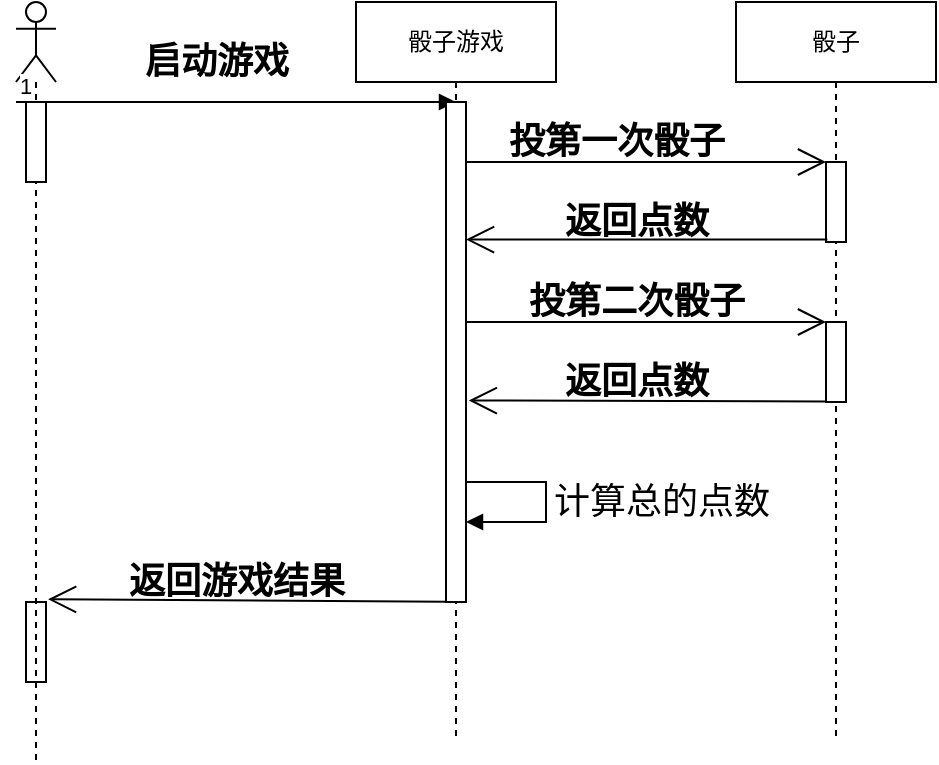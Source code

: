 <mxfile>
    <diagram id="mpY4MLLlgeedfshHXZ-U" name="第 1 页">
        <mxGraphModel dx="877" dy="392" grid="1" gridSize="10" guides="1" tooltips="1" connect="1" arrows="1" fold="1" page="1" pageScale="1" pageWidth="827" pageHeight="1169" math="0" shadow="0">
            <root>
                <mxCell id="0"/>
                <mxCell id="1" parent="0"/>
                <mxCell id="3" value="" style="shape=umlLifeline;participant=umlActor;perimeter=lifelinePerimeter;whiteSpace=wrap;html=1;container=1;collapsible=0;recursiveResize=0;verticalAlign=top;spacingTop=36;outlineConnect=0;" vertex="1" parent="1">
                    <mxGeometry x="40" y="40" width="20" height="380" as="geometry"/>
                </mxCell>
                <mxCell id="4" value="" style="html=1;points=[];perimeter=orthogonalPerimeter;" vertex="1" parent="3">
                    <mxGeometry x="5" y="50" width="10" height="40" as="geometry"/>
                </mxCell>
                <mxCell id="10" value="" style="endArrow=block;endFill=1;html=1;edgeStyle=orthogonalEdgeStyle;align=left;verticalAlign=top;" edge="1" parent="3">
                    <mxGeometry x="-1" relative="1" as="geometry">
                        <mxPoint y="50" as="sourcePoint"/>
                        <mxPoint x="220" y="50" as="targetPoint"/>
                    </mxGeometry>
                </mxCell>
                <mxCell id="11" value="1" style="edgeLabel;resizable=0;html=1;align=left;verticalAlign=bottom;" connectable="0" vertex="1" parent="10">
                    <mxGeometry x="-1" relative="1" as="geometry"/>
                </mxCell>
                <mxCell id="31" value="" style="html=1;points=[];perimeter=orthogonalPerimeter;fontFamily=Helvetica;fontSize=18;fontColor=default;fillColor=none;gradientColor=none;" vertex="1" parent="3">
                    <mxGeometry x="5" y="300" width="10" height="40" as="geometry"/>
                </mxCell>
                <mxCell id="5" value="骰子游戏" style="shape=umlLifeline;perimeter=lifelinePerimeter;whiteSpace=wrap;html=1;container=1;collapsible=0;recursiveResize=0;outlineConnect=0;" vertex="1" parent="1">
                    <mxGeometry x="210" y="40" width="100" height="370" as="geometry"/>
                </mxCell>
                <mxCell id="7" value="" style="html=1;points=[];perimeter=orthogonalPerimeter;" vertex="1" parent="5">
                    <mxGeometry x="45" y="50" width="10" height="250" as="geometry"/>
                </mxCell>
                <mxCell id="29" value="计算总的点数" style="edgeStyle=orthogonalEdgeStyle;html=1;align=left;spacingLeft=2;endArrow=block;rounded=0;fontFamily=Helvetica;fontSize=18;fontColor=default;" edge="1" target="7" parent="5">
                    <mxGeometry relative="1" as="geometry">
                        <mxPoint x="55" y="240" as="sourcePoint"/>
                        <Array as="points">
                            <mxPoint x="95" y="240"/>
                            <mxPoint x="95" y="260"/>
                        </Array>
                        <mxPoint x="60" y="270" as="targetPoint"/>
                    </mxGeometry>
                </mxCell>
                <mxCell id="6" value="骰子" style="shape=umlLifeline;perimeter=lifelinePerimeter;whiteSpace=wrap;html=1;container=1;collapsible=0;recursiveResize=0;outlineConnect=0;" vertex="1" parent="1">
                    <mxGeometry x="400" y="40" width="100" height="370" as="geometry"/>
                </mxCell>
                <mxCell id="16" value="" style="html=1;points=[];perimeter=orthogonalPerimeter;fontSize=18;" vertex="1" parent="6">
                    <mxGeometry x="45" y="80" width="10" height="40" as="geometry"/>
                </mxCell>
                <mxCell id="25" value="" style="html=1;points=[];perimeter=orthogonalPerimeter;fontSize=18;" vertex="1" parent="6">
                    <mxGeometry x="45" y="160" width="10" height="40" as="geometry"/>
                </mxCell>
                <mxCell id="24" value="" style="endArrow=open;endFill=1;endSize=12;html=1;fontSize=18;" edge="1" parent="6">
                    <mxGeometry width="160" relative="1" as="geometry">
                        <mxPoint x="-135" y="160" as="sourcePoint"/>
                        <mxPoint x="45" y="160" as="targetPoint"/>
                        <Array as="points">
                            <mxPoint x="-50" y="160"/>
                        </Array>
                    </mxGeometry>
                </mxCell>
                <mxCell id="12" value="启动游戏" style="text;strokeColor=none;fillColor=none;html=1;fontSize=18;fontStyle=1;verticalAlign=middle;align=center;" vertex="1" parent="1">
                    <mxGeometry x="120" y="60" width="40" height="20" as="geometry"/>
                </mxCell>
                <mxCell id="15" value="" style="endArrow=open;endFill=1;endSize=12;html=1;fontSize=18;" edge="1" parent="1" source="7" target="16">
                    <mxGeometry width="160" relative="1" as="geometry">
                        <mxPoint x="270" y="120" as="sourcePoint"/>
                        <mxPoint x="390" y="120" as="targetPoint"/>
                        <Array as="points">
                            <mxPoint x="350" y="120"/>
                        </Array>
                    </mxGeometry>
                </mxCell>
                <mxCell id="17" value="投第一次骰子" style="text;strokeColor=none;fillColor=none;html=1;fontSize=18;fontStyle=1;verticalAlign=middle;align=center;" vertex="1" parent="1">
                    <mxGeometry x="290" y="90" width="100" height="40" as="geometry"/>
                </mxCell>
                <mxCell id="18" value="" style="endArrow=open;endFill=1;endSize=12;html=1;fontFamily=Helvetica;fontSize=18;fontColor=default;exitX=0.07;exitY=0.969;exitDx=0;exitDy=0;exitPerimeter=0;" edge="1" parent="1" source="16" target="7">
                    <mxGeometry width="160" relative="1" as="geometry">
                        <mxPoint x="230" y="180" as="sourcePoint"/>
                        <mxPoint x="120" y="180" as="targetPoint"/>
                    </mxGeometry>
                </mxCell>
                <mxCell id="19" value="返回点数" style="text;strokeColor=none;fillColor=none;html=1;fontSize=18;fontStyle=1;verticalAlign=middle;align=center;" vertex="1" parent="1">
                    <mxGeometry x="330" y="140" width="40" height="20" as="geometry"/>
                </mxCell>
                <mxCell id="23" value="投第二次骰子" style="text;strokeColor=none;fillColor=none;html=1;fontSize=18;fontStyle=1;verticalAlign=middle;align=center;" vertex="1" parent="1">
                    <mxGeometry x="300" y="170" width="100" height="40" as="geometry"/>
                </mxCell>
                <mxCell id="26" value="" style="endArrow=open;endFill=1;endSize=12;html=1;fontFamily=Helvetica;fontSize=18;fontColor=default;exitX=-0.045;exitY=0.994;exitDx=0;exitDy=0;exitPerimeter=0;entryX=1.139;entryY=0.597;entryDx=0;entryDy=0;entryPerimeter=0;" edge="1" parent="1" source="25" target="7">
                    <mxGeometry width="160" relative="1" as="geometry">
                        <mxPoint x="455.7" y="240" as="sourcePoint"/>
                        <mxPoint x="320" y="250" as="targetPoint"/>
                    </mxGeometry>
                </mxCell>
                <mxCell id="27" value="返回点数" style="text;strokeColor=none;fillColor=none;html=1;fontSize=18;fontStyle=1;verticalAlign=middle;align=center;" vertex="1" parent="1">
                    <mxGeometry x="330" y="220" width="40" height="20" as="geometry"/>
                </mxCell>
                <mxCell id="30" value="" style="endArrow=open;endFill=1;endSize=12;html=1;fontFamily=Helvetica;fontSize=18;fontColor=default;exitX=-0.045;exitY=0.994;exitDx=0;exitDy=0;exitPerimeter=0;entryX=1.105;entryY=-0.034;entryDx=0;entryDy=0;entryPerimeter=0;" edge="1" parent="1" target="31">
                    <mxGeometry width="160" relative="1" as="geometry">
                        <mxPoint x="255.0" y="339.82" as="sourcePoint"/>
                        <mxPoint x="76.84" y="339.31" as="targetPoint"/>
                    </mxGeometry>
                </mxCell>
                <mxCell id="32" value="返回游戏结果" style="text;strokeColor=none;fillColor=none;html=1;fontSize=18;fontStyle=1;verticalAlign=middle;align=center;" vertex="1" parent="1">
                    <mxGeometry x="130" y="320" width="40" height="20" as="geometry"/>
                </mxCell>
            </root>
        </mxGraphModel>
    </diagram>
</mxfile>